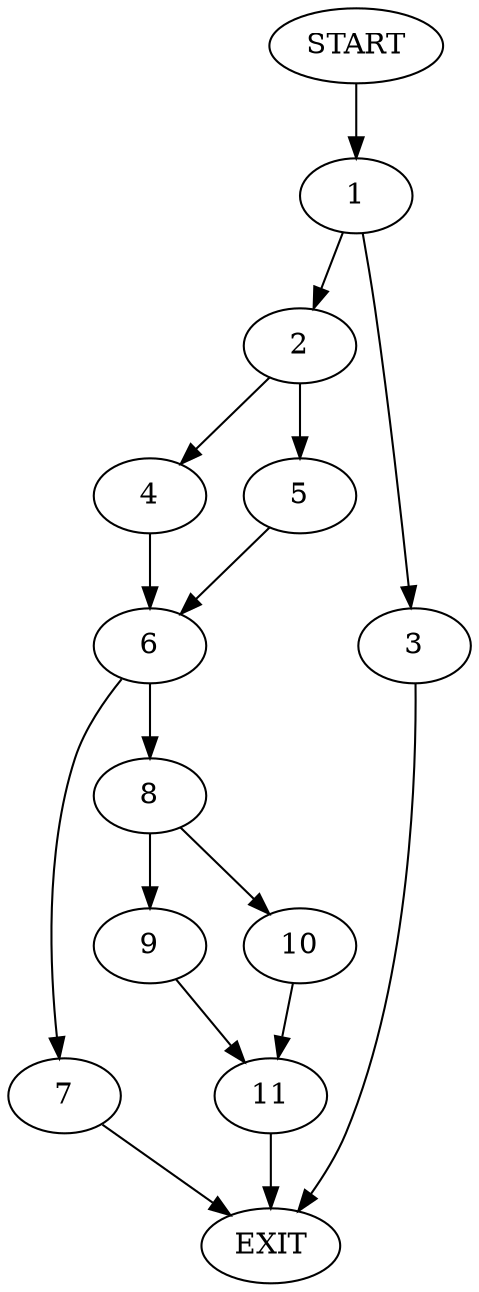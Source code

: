 digraph {
0 [label="START"]
12 [label="EXIT"]
0 -> 1
1 -> 2
1 -> 3
2 -> 4
2 -> 5
3 -> 12
5 -> 6
4 -> 6
6 -> 7
6 -> 8
7 -> 12
8 -> 9
8 -> 10
9 -> 11
10 -> 11
11 -> 12
}
